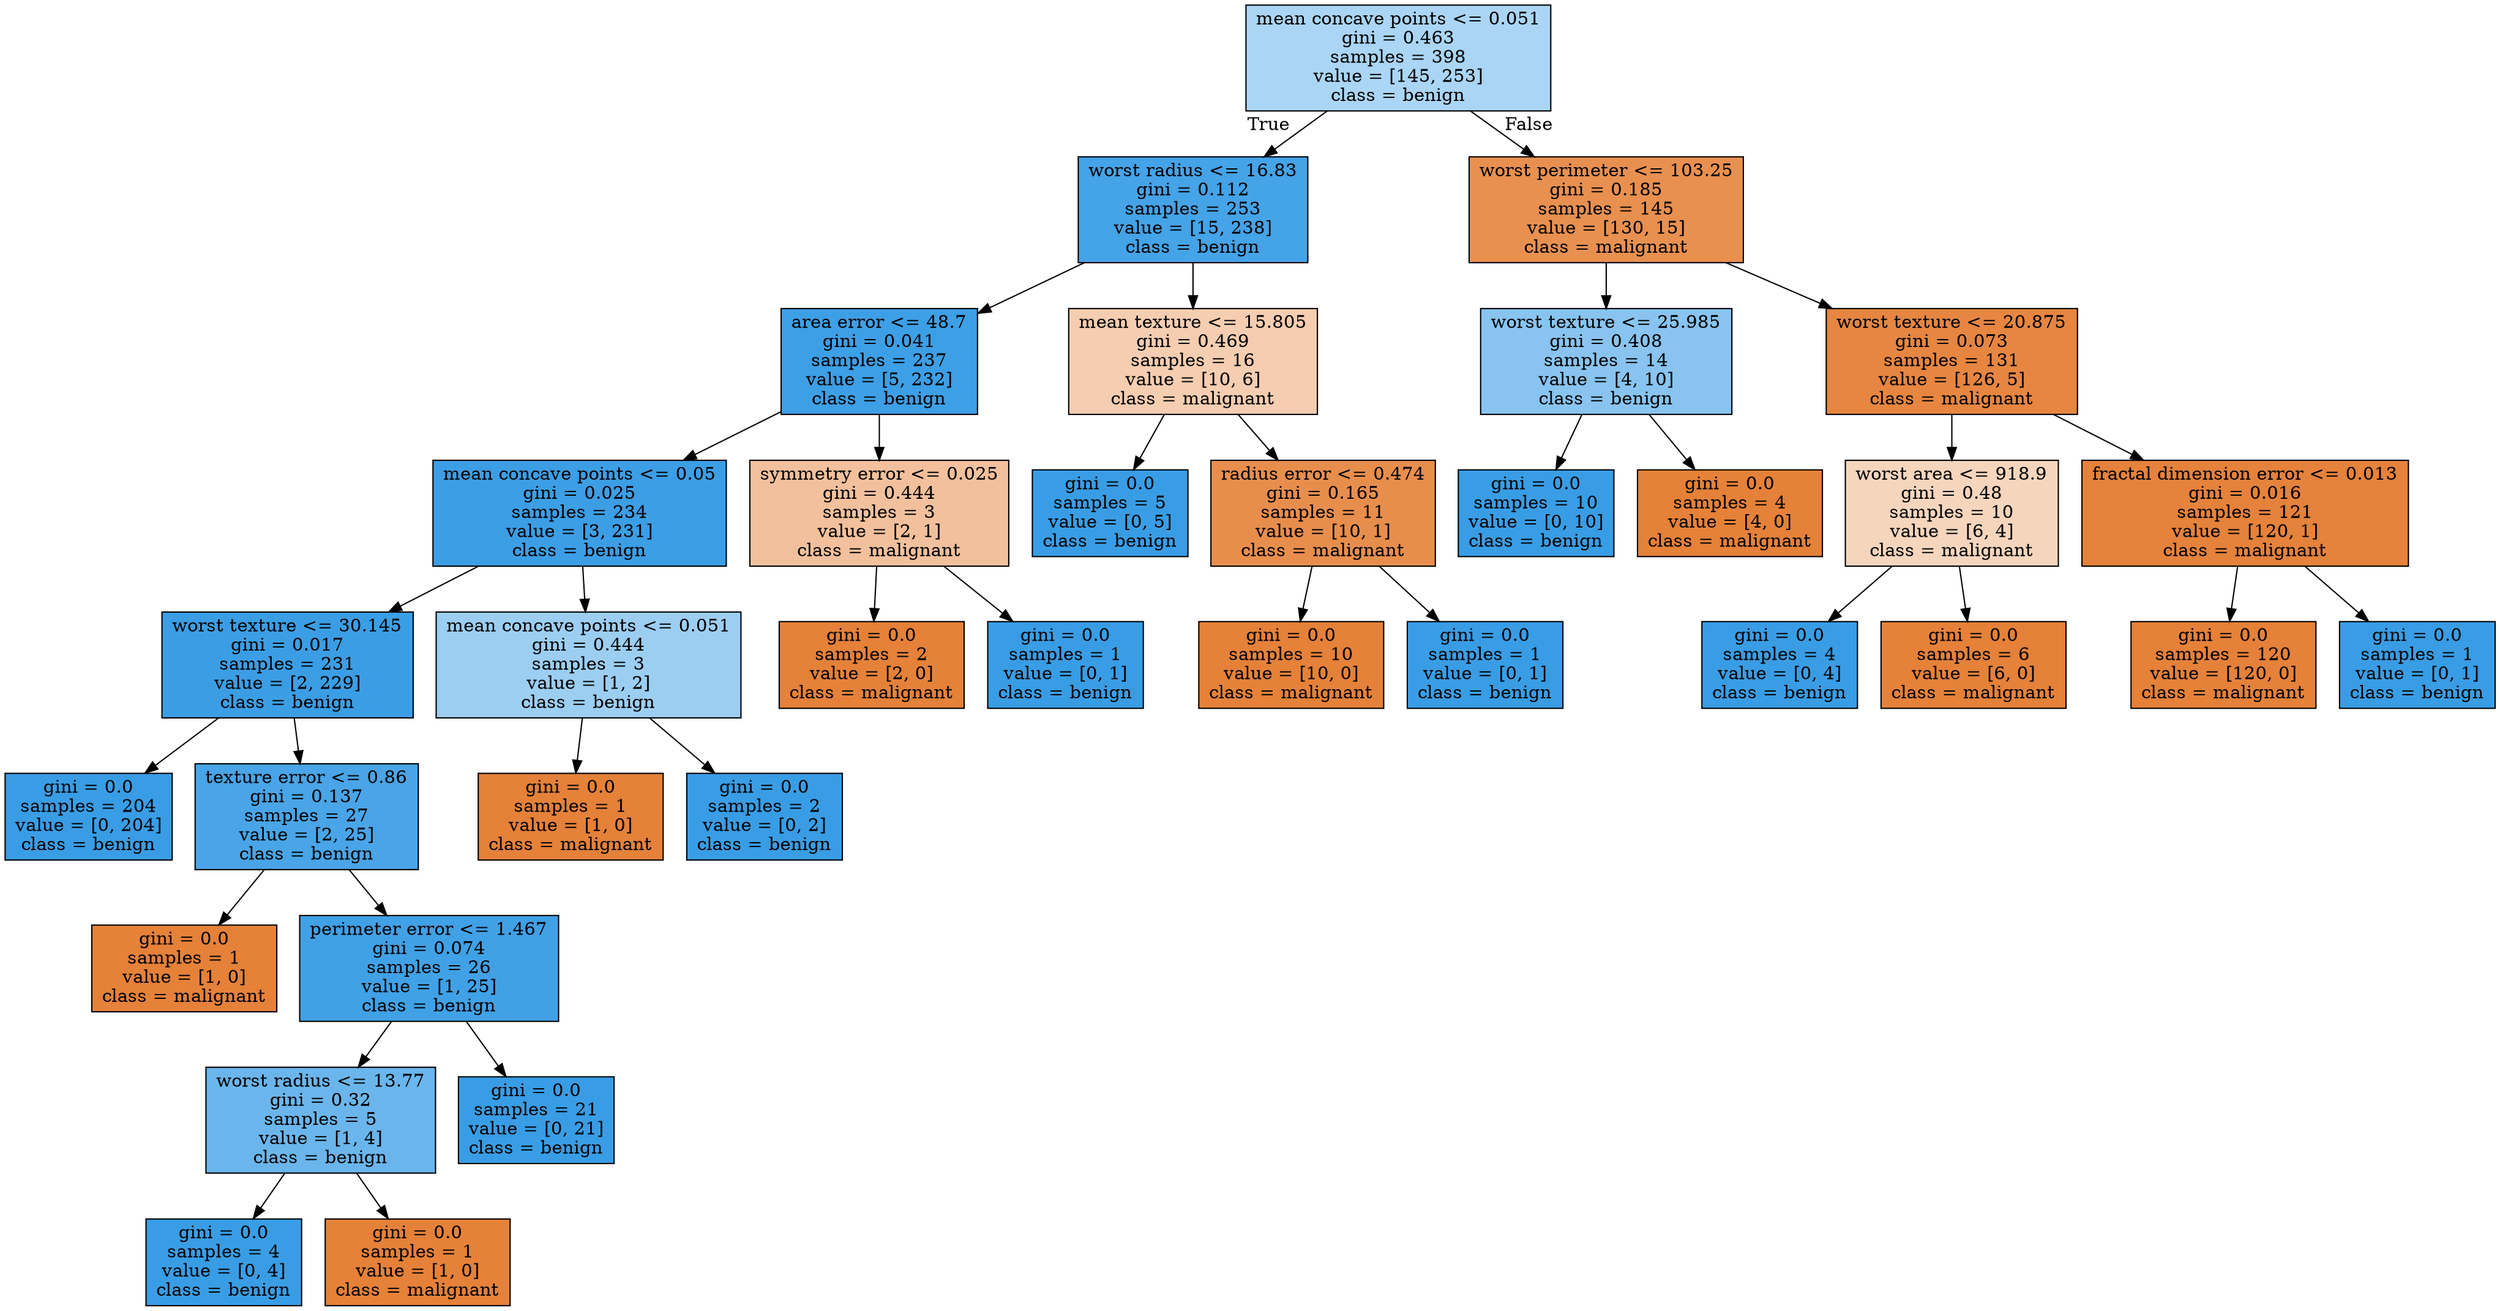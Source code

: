 digraph Tree {
node [shape=box, style="filled", color="black"] ;
0 [label="mean concave points <= 0.051\ngini = 0.463\nsamples = 398\nvalue = [145, 253]\nclass = benign", fillcolor="#aad5f4"] ;
1 [label="worst radius <= 16.83\ngini = 0.112\nsamples = 253\nvalue = [15, 238]\nclass = benign", fillcolor="#45a3e7"] ;
0 -> 1 [labeldistance=2.5, labelangle=45, headlabel="True"] ;
2 [label="area error <= 48.7\ngini = 0.041\nsamples = 237\nvalue = [5, 232]\nclass = benign", fillcolor="#3d9fe6"] ;
1 -> 2 ;
3 [label="mean concave points <= 0.05\ngini = 0.025\nsamples = 234\nvalue = [3, 231]\nclass = benign", fillcolor="#3c9ee5"] ;
2 -> 3 ;
4 [label="worst texture <= 30.145\ngini = 0.017\nsamples = 231\nvalue = [2, 229]\nclass = benign", fillcolor="#3b9ee5"] ;
3 -> 4 ;
5 [label="gini = 0.0\nsamples = 204\nvalue = [0, 204]\nclass = benign", fillcolor="#399de5"] ;
4 -> 5 ;
6 [label="texture error <= 0.86\ngini = 0.137\nsamples = 27\nvalue = [2, 25]\nclass = benign", fillcolor="#49a5e7"] ;
4 -> 6 ;
7 [label="gini = 0.0\nsamples = 1\nvalue = [1, 0]\nclass = malignant", fillcolor="#e58139"] ;
6 -> 7 ;
8 [label="perimeter error <= 1.467\ngini = 0.074\nsamples = 26\nvalue = [1, 25]\nclass = benign", fillcolor="#41a1e6"] ;
6 -> 8 ;
9 [label="worst radius <= 13.77\ngini = 0.32\nsamples = 5\nvalue = [1, 4]\nclass = benign", fillcolor="#6ab6ec"] ;
8 -> 9 ;
10 [label="gini = 0.0\nsamples = 4\nvalue = [0, 4]\nclass = benign", fillcolor="#399de5"] ;
9 -> 10 ;
11 [label="gini = 0.0\nsamples = 1\nvalue = [1, 0]\nclass = malignant", fillcolor="#e58139"] ;
9 -> 11 ;
12 [label="gini = 0.0\nsamples = 21\nvalue = [0, 21]\nclass = benign", fillcolor="#399de5"] ;
8 -> 12 ;
13 [label="mean concave points <= 0.051\ngini = 0.444\nsamples = 3\nvalue = [1, 2]\nclass = benign", fillcolor="#9ccef2"] ;
3 -> 13 ;
14 [label="gini = 0.0\nsamples = 1\nvalue = [1, 0]\nclass = malignant", fillcolor="#e58139"] ;
13 -> 14 ;
15 [label="gini = 0.0\nsamples = 2\nvalue = [0, 2]\nclass = benign", fillcolor="#399de5"] ;
13 -> 15 ;
16 [label="symmetry error <= 0.025\ngini = 0.444\nsamples = 3\nvalue = [2, 1]\nclass = malignant", fillcolor="#f2c09c"] ;
2 -> 16 ;
17 [label="gini = 0.0\nsamples = 2\nvalue = [2, 0]\nclass = malignant", fillcolor="#e58139"] ;
16 -> 17 ;
18 [label="gini = 0.0\nsamples = 1\nvalue = [0, 1]\nclass = benign", fillcolor="#399de5"] ;
16 -> 18 ;
19 [label="mean texture <= 15.805\ngini = 0.469\nsamples = 16\nvalue = [10, 6]\nclass = malignant", fillcolor="#f5cdb0"] ;
1 -> 19 ;
20 [label="gini = 0.0\nsamples = 5\nvalue = [0, 5]\nclass = benign", fillcolor="#399de5"] ;
19 -> 20 ;
21 [label="radius error <= 0.474\ngini = 0.165\nsamples = 11\nvalue = [10, 1]\nclass = malignant", fillcolor="#e88e4d"] ;
19 -> 21 ;
22 [label="gini = 0.0\nsamples = 10\nvalue = [10, 0]\nclass = malignant", fillcolor="#e58139"] ;
21 -> 22 ;
23 [label="gini = 0.0\nsamples = 1\nvalue = [0, 1]\nclass = benign", fillcolor="#399de5"] ;
21 -> 23 ;
24 [label="worst perimeter <= 103.25\ngini = 0.185\nsamples = 145\nvalue = [130, 15]\nclass = malignant", fillcolor="#e89050"] ;
0 -> 24 [labeldistance=2.5, labelangle=-45, headlabel="False"] ;
25 [label="worst texture <= 25.985\ngini = 0.408\nsamples = 14\nvalue = [4, 10]\nclass = benign", fillcolor="#88c4ef"] ;
24 -> 25 ;
26 [label="gini = 0.0\nsamples = 10\nvalue = [0, 10]\nclass = benign", fillcolor="#399de5"] ;
25 -> 26 ;
27 [label="gini = 0.0\nsamples = 4\nvalue = [4, 0]\nclass = malignant", fillcolor="#e58139"] ;
25 -> 27 ;
28 [label="worst texture <= 20.875\ngini = 0.073\nsamples = 131\nvalue = [126, 5]\nclass = malignant", fillcolor="#e68641"] ;
24 -> 28 ;
29 [label="worst area <= 918.9\ngini = 0.48\nsamples = 10\nvalue = [6, 4]\nclass = malignant", fillcolor="#f6d5bd"] ;
28 -> 29 ;
30 [label="gini = 0.0\nsamples = 4\nvalue = [0, 4]\nclass = benign", fillcolor="#399de5"] ;
29 -> 30 ;
31 [label="gini = 0.0\nsamples = 6\nvalue = [6, 0]\nclass = malignant", fillcolor="#e58139"] ;
29 -> 31 ;
32 [label="fractal dimension error <= 0.013\ngini = 0.016\nsamples = 121\nvalue = [120, 1]\nclass = malignant", fillcolor="#e5823b"] ;
28 -> 32 ;
33 [label="gini = 0.0\nsamples = 120\nvalue = [120, 0]\nclass = malignant", fillcolor="#e58139"] ;
32 -> 33 ;
34 [label="gini = 0.0\nsamples = 1\nvalue = [0, 1]\nclass = benign", fillcolor="#399de5"] ;
32 -> 34 ;
}
